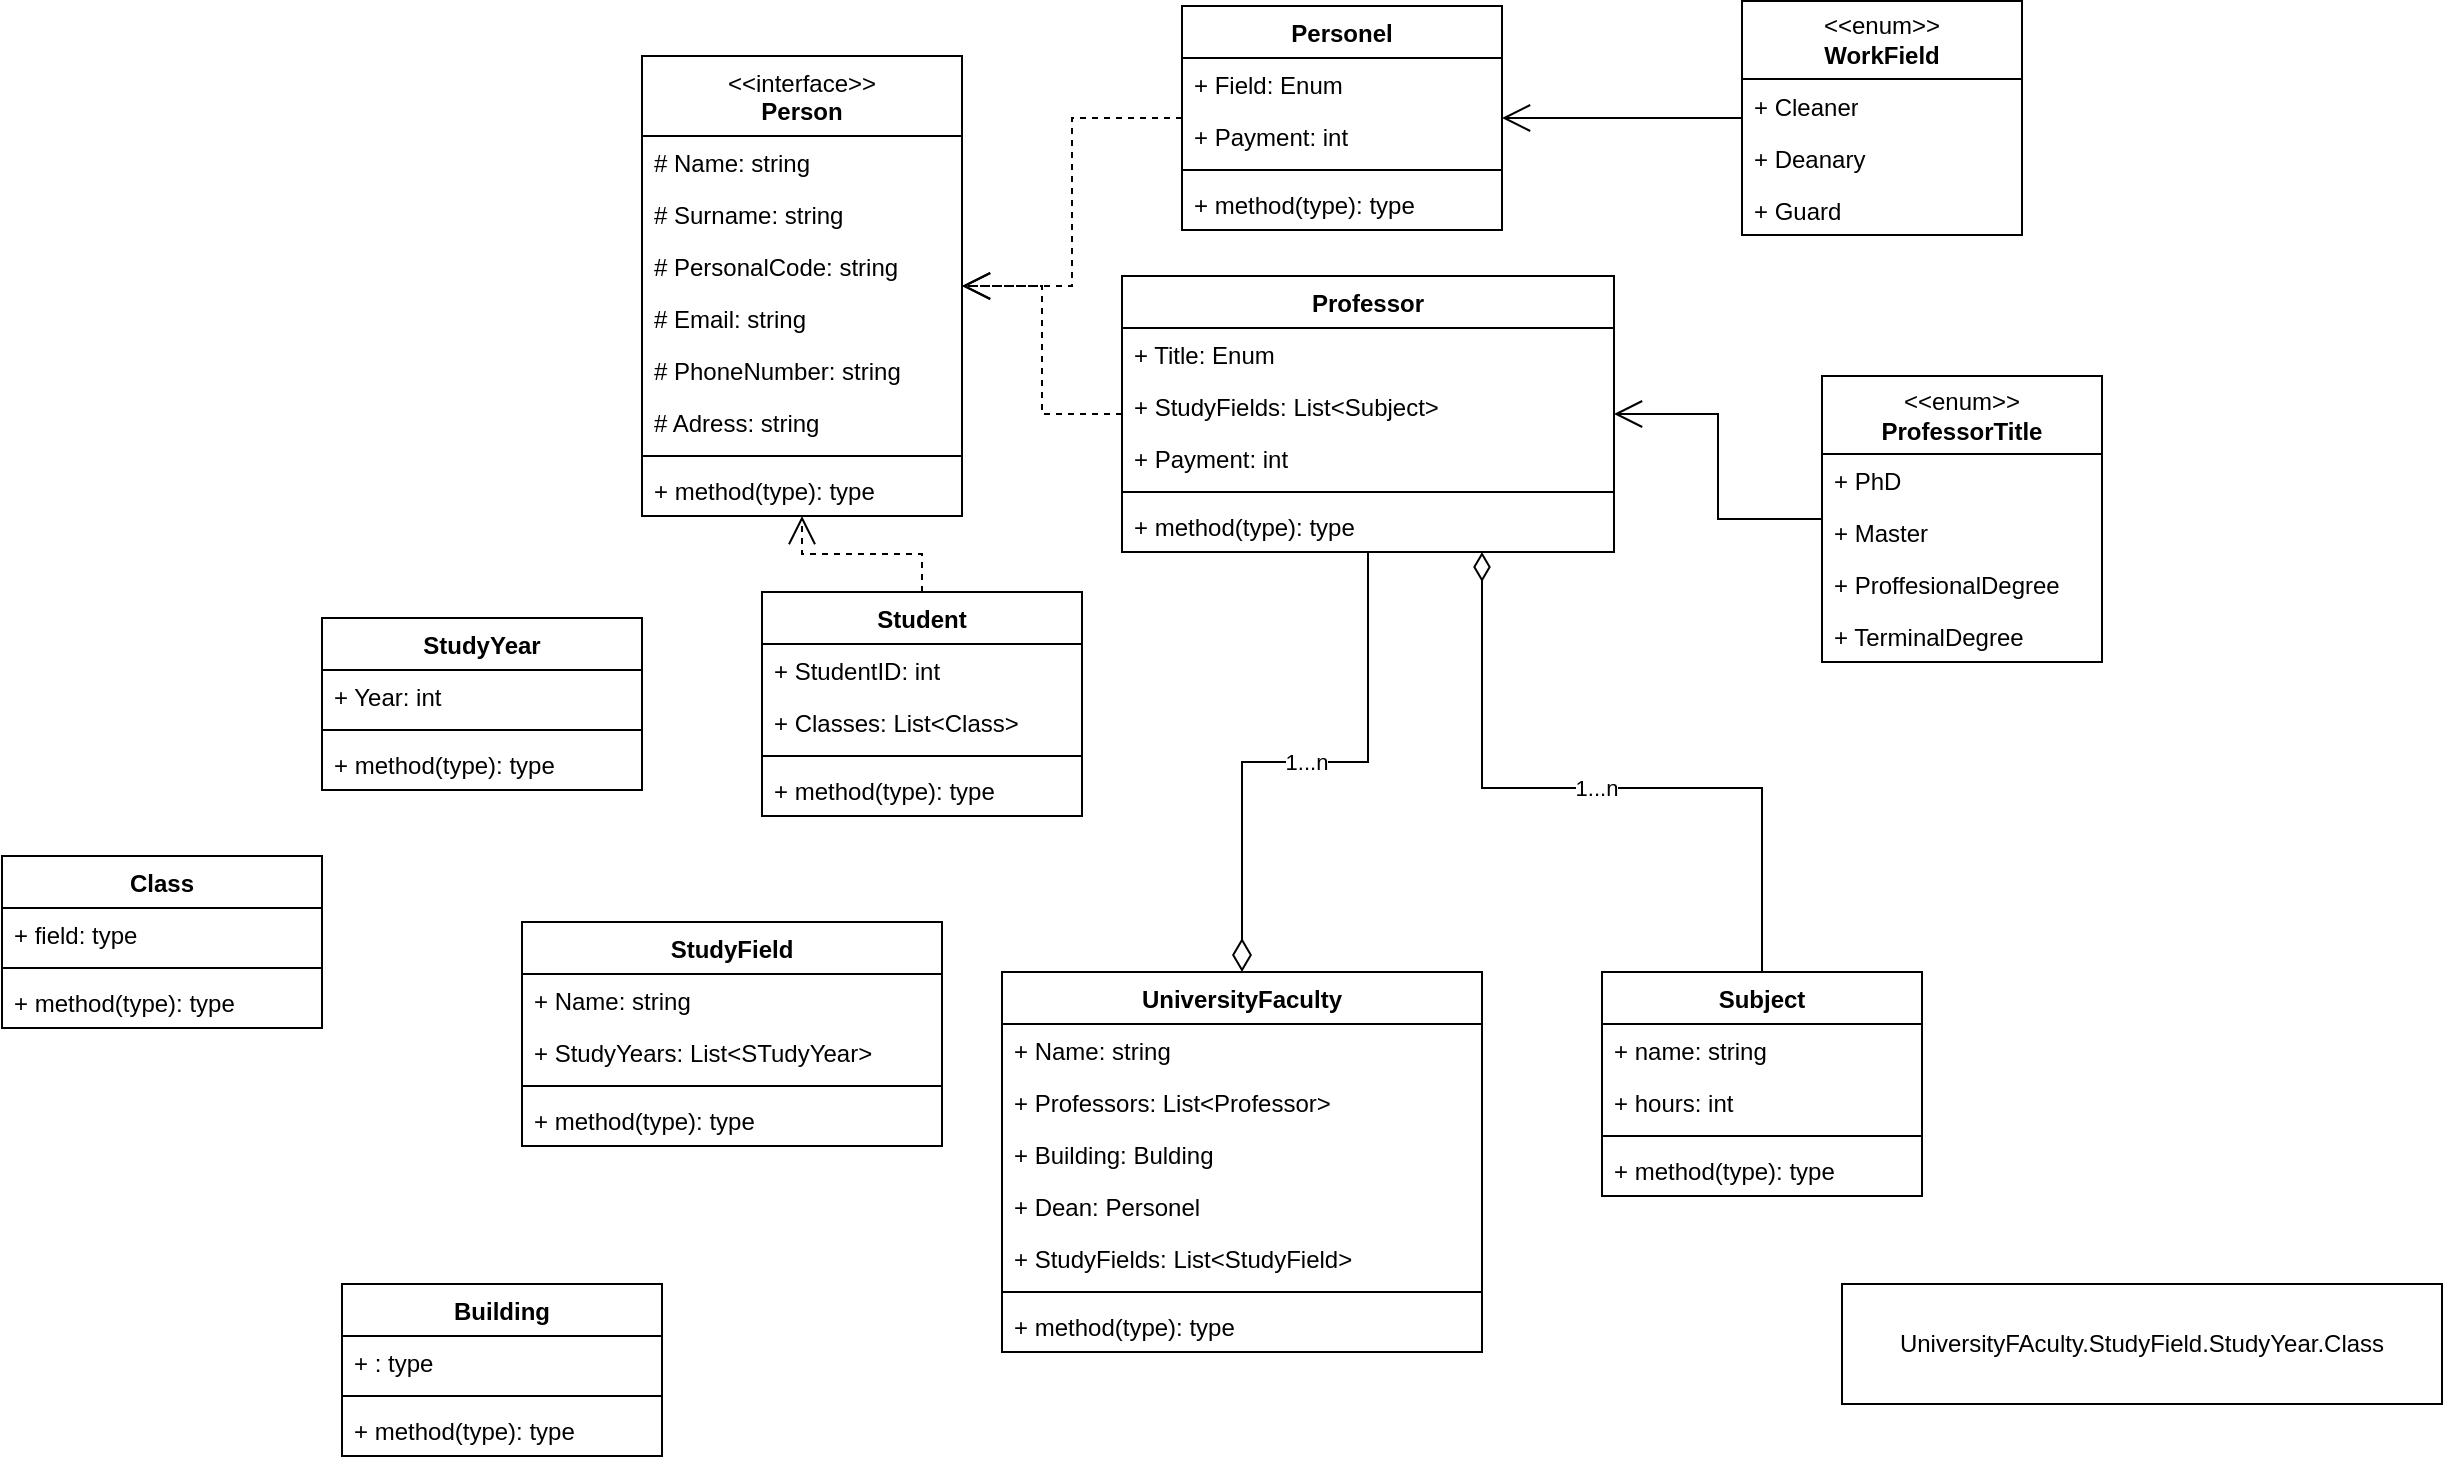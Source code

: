 <mxfile version="24.2.2" type="github">
  <diagram name="Strona-1" id="ZMuBya0hHFWjPArA7sXA">
    <mxGraphModel dx="1434" dy="784" grid="1" gridSize="10" guides="1" tooltips="1" connect="1" arrows="1" fold="1" page="1" pageScale="1" pageWidth="827" pageHeight="1169" math="0" shadow="0">
      <root>
        <mxCell id="0" />
        <mxCell id="1" parent="0" />
        <mxCell id="BxBO1usKI3OGjHKs2vSr-18" value="&lt;b&gt;Class&lt;/b&gt;" style="swimlane;fontStyle=1;align=center;verticalAlign=top;childLayout=stackLayout;horizontal=1;startSize=26;horizontalStack=0;resizeParent=1;resizeParentMax=0;resizeLast=0;collapsible=1;marginBottom=0;whiteSpace=wrap;html=1;" vertex="1" parent="1">
          <mxGeometry x="10" y="440" width="160" height="86" as="geometry" />
        </mxCell>
        <mxCell id="BxBO1usKI3OGjHKs2vSr-19" value="+ field: type" style="text;strokeColor=none;fillColor=none;align=left;verticalAlign=top;spacingLeft=4;spacingRight=4;overflow=hidden;rotatable=0;points=[[0,0.5],[1,0.5]];portConstraint=eastwest;whiteSpace=wrap;html=1;" vertex="1" parent="BxBO1usKI3OGjHKs2vSr-18">
          <mxGeometry y="26" width="160" height="26" as="geometry" />
        </mxCell>
        <mxCell id="BxBO1usKI3OGjHKs2vSr-20" value="" style="line;strokeWidth=1;fillColor=none;align=left;verticalAlign=middle;spacingTop=-1;spacingLeft=3;spacingRight=3;rotatable=0;labelPosition=right;points=[];portConstraint=eastwest;strokeColor=inherit;" vertex="1" parent="BxBO1usKI3OGjHKs2vSr-18">
          <mxGeometry y="52" width="160" height="8" as="geometry" />
        </mxCell>
        <mxCell id="BxBO1usKI3OGjHKs2vSr-21" value="+ method(type): type" style="text;strokeColor=none;fillColor=none;align=left;verticalAlign=top;spacingLeft=4;spacingRight=4;overflow=hidden;rotatable=0;points=[[0,0.5],[1,0.5]];portConstraint=eastwest;whiteSpace=wrap;html=1;" vertex="1" parent="BxBO1usKI3OGjHKs2vSr-18">
          <mxGeometry y="60" width="160" height="26" as="geometry" />
        </mxCell>
        <mxCell id="BxBO1usKI3OGjHKs2vSr-22" value="&lt;b&gt;Student&lt;/b&gt;" style="swimlane;fontStyle=1;align=center;verticalAlign=top;childLayout=stackLayout;horizontal=1;startSize=26;horizontalStack=0;resizeParent=1;resizeParentMax=0;resizeLast=0;collapsible=1;marginBottom=0;whiteSpace=wrap;html=1;" vertex="1" parent="1">
          <mxGeometry x="390" y="308" width="160" height="112" as="geometry" />
        </mxCell>
        <mxCell id="BxBO1usKI3OGjHKs2vSr-23" value="+ StudentID: int" style="text;strokeColor=none;fillColor=none;align=left;verticalAlign=top;spacingLeft=4;spacingRight=4;overflow=hidden;rotatable=0;points=[[0,0.5],[1,0.5]];portConstraint=eastwest;whiteSpace=wrap;html=1;" vertex="1" parent="BxBO1usKI3OGjHKs2vSr-22">
          <mxGeometry y="26" width="160" height="26" as="geometry" />
        </mxCell>
        <mxCell id="BxBO1usKI3OGjHKs2vSr-60" value="+ Classes: List&amp;lt;Class&amp;gt;" style="text;strokeColor=none;fillColor=none;align=left;verticalAlign=top;spacingLeft=4;spacingRight=4;overflow=hidden;rotatable=0;points=[[0,0.5],[1,0.5]];portConstraint=eastwest;whiteSpace=wrap;html=1;" vertex="1" parent="BxBO1usKI3OGjHKs2vSr-22">
          <mxGeometry y="52" width="160" height="26" as="geometry" />
        </mxCell>
        <mxCell id="BxBO1usKI3OGjHKs2vSr-24" value="" style="line;strokeWidth=1;fillColor=none;align=left;verticalAlign=middle;spacingTop=-1;spacingLeft=3;spacingRight=3;rotatable=0;labelPosition=right;points=[];portConstraint=eastwest;strokeColor=inherit;" vertex="1" parent="BxBO1usKI3OGjHKs2vSr-22">
          <mxGeometry y="78" width="160" height="8" as="geometry" />
        </mxCell>
        <mxCell id="BxBO1usKI3OGjHKs2vSr-25" value="+ method(type): type" style="text;strokeColor=none;fillColor=none;align=left;verticalAlign=top;spacingLeft=4;spacingRight=4;overflow=hidden;rotatable=0;points=[[0,0.5],[1,0.5]];portConstraint=eastwest;whiteSpace=wrap;html=1;" vertex="1" parent="BxBO1usKI3OGjHKs2vSr-22">
          <mxGeometry y="86" width="160" height="26" as="geometry" />
        </mxCell>
        <mxCell id="BxBO1usKI3OGjHKs2vSr-26" value="&lt;b&gt;Building&lt;/b&gt;&lt;br&gt;&lt;div&gt;&lt;b&gt;&lt;br&gt;&lt;/b&gt;&lt;/div&gt;" style="swimlane;fontStyle=1;align=center;verticalAlign=top;childLayout=stackLayout;horizontal=1;startSize=26;horizontalStack=0;resizeParent=1;resizeParentMax=0;resizeLast=0;collapsible=1;marginBottom=0;whiteSpace=wrap;html=1;" vertex="1" parent="1">
          <mxGeometry x="180" y="654" width="160" height="86" as="geometry" />
        </mxCell>
        <mxCell id="BxBO1usKI3OGjHKs2vSr-27" value="+ : type" style="text;strokeColor=none;fillColor=none;align=left;verticalAlign=top;spacingLeft=4;spacingRight=4;overflow=hidden;rotatable=0;points=[[0,0.5],[1,0.5]];portConstraint=eastwest;whiteSpace=wrap;html=1;" vertex="1" parent="BxBO1usKI3OGjHKs2vSr-26">
          <mxGeometry y="26" width="160" height="26" as="geometry" />
        </mxCell>
        <mxCell id="BxBO1usKI3OGjHKs2vSr-28" value="" style="line;strokeWidth=1;fillColor=none;align=left;verticalAlign=middle;spacingTop=-1;spacingLeft=3;spacingRight=3;rotatable=0;labelPosition=right;points=[];portConstraint=eastwest;strokeColor=inherit;" vertex="1" parent="BxBO1usKI3OGjHKs2vSr-26">
          <mxGeometry y="52" width="160" height="8" as="geometry" />
        </mxCell>
        <mxCell id="BxBO1usKI3OGjHKs2vSr-29" value="+ method(type): type" style="text;strokeColor=none;fillColor=none;align=left;verticalAlign=top;spacingLeft=4;spacingRight=4;overflow=hidden;rotatable=0;points=[[0,0.5],[1,0.5]];portConstraint=eastwest;whiteSpace=wrap;html=1;" vertex="1" parent="BxBO1usKI3OGjHKs2vSr-26">
          <mxGeometry y="60" width="160" height="26" as="geometry" />
        </mxCell>
        <mxCell id="BxBO1usKI3OGjHKs2vSr-30" value="&lt;b&gt;Professor&lt;/b&gt;&lt;br&gt;&lt;div&gt;&lt;b&gt;&lt;br&gt;&lt;/b&gt;&lt;/div&gt;" style="swimlane;fontStyle=1;align=center;verticalAlign=top;childLayout=stackLayout;horizontal=1;startSize=26;horizontalStack=0;resizeParent=1;resizeParentMax=0;resizeLast=0;collapsible=1;marginBottom=0;whiteSpace=wrap;html=1;" vertex="1" parent="1">
          <mxGeometry x="570" y="150" width="246" height="138" as="geometry" />
        </mxCell>
        <mxCell id="BxBO1usKI3OGjHKs2vSr-31" value="+ Title: Enum" style="text;strokeColor=none;fillColor=none;align=left;verticalAlign=top;spacingLeft=4;spacingRight=4;overflow=hidden;rotatable=0;points=[[0,0.5],[1,0.5]];portConstraint=eastwest;whiteSpace=wrap;html=1;" vertex="1" parent="BxBO1usKI3OGjHKs2vSr-30">
          <mxGeometry y="26" width="246" height="26" as="geometry" />
        </mxCell>
        <mxCell id="BxBO1usKI3OGjHKs2vSr-61" value="+ StudyFields: List&amp;lt;Subject&amp;gt;" style="text;strokeColor=none;fillColor=none;align=left;verticalAlign=top;spacingLeft=4;spacingRight=4;overflow=hidden;rotatable=0;points=[[0,0.5],[1,0.5]];portConstraint=eastwest;whiteSpace=wrap;html=1;" vertex="1" parent="BxBO1usKI3OGjHKs2vSr-30">
          <mxGeometry y="52" width="246" height="26" as="geometry" />
        </mxCell>
        <mxCell id="BxBO1usKI3OGjHKs2vSr-73" value="+ Payment: int" style="text;strokeColor=none;fillColor=none;align=left;verticalAlign=top;spacingLeft=4;spacingRight=4;overflow=hidden;rotatable=0;points=[[0,0.5],[1,0.5]];portConstraint=eastwest;whiteSpace=wrap;html=1;" vertex="1" parent="BxBO1usKI3OGjHKs2vSr-30">
          <mxGeometry y="78" width="246" height="26" as="geometry" />
        </mxCell>
        <mxCell id="BxBO1usKI3OGjHKs2vSr-32" value="" style="line;strokeWidth=1;fillColor=none;align=left;verticalAlign=middle;spacingTop=-1;spacingLeft=3;spacingRight=3;rotatable=0;labelPosition=right;points=[];portConstraint=eastwest;strokeColor=inherit;" vertex="1" parent="BxBO1usKI3OGjHKs2vSr-30">
          <mxGeometry y="104" width="246" height="8" as="geometry" />
        </mxCell>
        <mxCell id="BxBO1usKI3OGjHKs2vSr-33" value="+ method(type): type" style="text;strokeColor=none;fillColor=none;align=left;verticalAlign=top;spacingLeft=4;spacingRight=4;overflow=hidden;rotatable=0;points=[[0,0.5],[1,0.5]];portConstraint=eastwest;whiteSpace=wrap;html=1;" vertex="1" parent="BxBO1usKI3OGjHKs2vSr-30">
          <mxGeometry y="112" width="246" height="26" as="geometry" />
        </mxCell>
        <mxCell id="BxBO1usKI3OGjHKs2vSr-34" value="&lt;b&gt;Personel&lt;/b&gt;" style="swimlane;fontStyle=1;align=center;verticalAlign=top;childLayout=stackLayout;horizontal=1;startSize=26;horizontalStack=0;resizeParent=1;resizeParentMax=0;resizeLast=0;collapsible=1;marginBottom=0;whiteSpace=wrap;html=1;" vertex="1" parent="1">
          <mxGeometry x="600" y="15" width="160" height="112" as="geometry" />
        </mxCell>
        <mxCell id="BxBO1usKI3OGjHKs2vSr-35" value="+ Field: Enum" style="text;strokeColor=none;fillColor=none;align=left;verticalAlign=top;spacingLeft=4;spacingRight=4;overflow=hidden;rotatable=0;points=[[0,0.5],[1,0.5]];portConstraint=eastwest;whiteSpace=wrap;html=1;" vertex="1" parent="BxBO1usKI3OGjHKs2vSr-34">
          <mxGeometry y="26" width="160" height="26" as="geometry" />
        </mxCell>
        <mxCell id="BxBO1usKI3OGjHKs2vSr-74" value="+ Payment: int" style="text;strokeColor=none;fillColor=none;align=left;verticalAlign=top;spacingLeft=4;spacingRight=4;overflow=hidden;rotatable=0;points=[[0,0.5],[1,0.5]];portConstraint=eastwest;whiteSpace=wrap;html=1;" vertex="1" parent="BxBO1usKI3OGjHKs2vSr-34">
          <mxGeometry y="52" width="160" height="26" as="geometry" />
        </mxCell>
        <mxCell id="BxBO1usKI3OGjHKs2vSr-36" value="" style="line;strokeWidth=1;fillColor=none;align=left;verticalAlign=middle;spacingTop=-1;spacingLeft=3;spacingRight=3;rotatable=0;labelPosition=right;points=[];portConstraint=eastwest;strokeColor=inherit;" vertex="1" parent="BxBO1usKI3OGjHKs2vSr-34">
          <mxGeometry y="78" width="160" height="8" as="geometry" />
        </mxCell>
        <mxCell id="BxBO1usKI3OGjHKs2vSr-37" value="+ method(type): type" style="text;strokeColor=none;fillColor=none;align=left;verticalAlign=top;spacingLeft=4;spacingRight=4;overflow=hidden;rotatable=0;points=[[0,0.5],[1,0.5]];portConstraint=eastwest;whiteSpace=wrap;html=1;" vertex="1" parent="BxBO1usKI3OGjHKs2vSr-34">
          <mxGeometry y="86" width="160" height="26" as="geometry" />
        </mxCell>
        <mxCell id="BxBO1usKI3OGjHKs2vSr-40" value="&lt;b&gt;UniversityFaculty&lt;/b&gt;&lt;br&gt;&lt;div&gt;&lt;b&gt;&lt;br&gt;&lt;/b&gt;&lt;/div&gt;" style="swimlane;fontStyle=1;align=center;verticalAlign=top;childLayout=stackLayout;horizontal=1;startSize=26;horizontalStack=0;resizeParent=1;resizeParentMax=0;resizeLast=0;collapsible=1;marginBottom=0;whiteSpace=wrap;html=1;" vertex="1" parent="1">
          <mxGeometry x="510" y="498" width="240" height="190" as="geometry" />
        </mxCell>
        <mxCell id="BxBO1usKI3OGjHKs2vSr-95" value="+ Name: string" style="text;strokeColor=none;fillColor=none;align=left;verticalAlign=top;spacingLeft=4;spacingRight=4;overflow=hidden;rotatable=0;points=[[0,0.5],[1,0.5]];portConstraint=eastwest;whiteSpace=wrap;html=1;" vertex="1" parent="BxBO1usKI3OGjHKs2vSr-40">
          <mxGeometry y="26" width="240" height="26" as="geometry" />
        </mxCell>
        <mxCell id="BxBO1usKI3OGjHKs2vSr-96" value="+ Professors: List&amp;lt;Professor&amp;gt;" style="text;strokeColor=none;fillColor=none;align=left;verticalAlign=top;spacingLeft=4;spacingRight=4;overflow=hidden;rotatable=0;points=[[0,0.5],[1,0.5]];portConstraint=eastwest;whiteSpace=wrap;html=1;" vertex="1" parent="BxBO1usKI3OGjHKs2vSr-40">
          <mxGeometry y="52" width="240" height="26" as="geometry" />
        </mxCell>
        <mxCell id="BxBO1usKI3OGjHKs2vSr-41" value="+ Building: Bulding" style="text;strokeColor=none;fillColor=none;align=left;verticalAlign=top;spacingLeft=4;spacingRight=4;overflow=hidden;rotatable=0;points=[[0,0.5],[1,0.5]];portConstraint=eastwest;whiteSpace=wrap;html=1;" vertex="1" parent="BxBO1usKI3OGjHKs2vSr-40">
          <mxGeometry y="78" width="240" height="26" as="geometry" />
        </mxCell>
        <mxCell id="BxBO1usKI3OGjHKs2vSr-97" value="+ Dean: Personel" style="text;strokeColor=none;fillColor=none;align=left;verticalAlign=top;spacingLeft=4;spacingRight=4;overflow=hidden;rotatable=0;points=[[0,0.5],[1,0.5]];portConstraint=eastwest;whiteSpace=wrap;html=1;" vertex="1" parent="BxBO1usKI3OGjHKs2vSr-40">
          <mxGeometry y="104" width="240" height="26" as="geometry" />
        </mxCell>
        <mxCell id="BxBO1usKI3OGjHKs2vSr-98" value="+ StudyFields: List&amp;lt;StudyField&amp;gt;" style="text;strokeColor=none;fillColor=none;align=left;verticalAlign=top;spacingLeft=4;spacingRight=4;overflow=hidden;rotatable=0;points=[[0,0.5],[1,0.5]];portConstraint=eastwest;whiteSpace=wrap;html=1;" vertex="1" parent="BxBO1usKI3OGjHKs2vSr-40">
          <mxGeometry y="130" width="240" height="26" as="geometry" />
        </mxCell>
        <mxCell id="BxBO1usKI3OGjHKs2vSr-42" value="" style="line;strokeWidth=1;fillColor=none;align=left;verticalAlign=middle;spacingTop=-1;spacingLeft=3;spacingRight=3;rotatable=0;labelPosition=right;points=[];portConstraint=eastwest;strokeColor=inherit;" vertex="1" parent="BxBO1usKI3OGjHKs2vSr-40">
          <mxGeometry y="156" width="240" height="8" as="geometry" />
        </mxCell>
        <mxCell id="BxBO1usKI3OGjHKs2vSr-43" value="+ method(type): type" style="text;strokeColor=none;fillColor=none;align=left;verticalAlign=top;spacingLeft=4;spacingRight=4;overflow=hidden;rotatable=0;points=[[0,0.5],[1,0.5]];portConstraint=eastwest;whiteSpace=wrap;html=1;" vertex="1" parent="BxBO1usKI3OGjHKs2vSr-40">
          <mxGeometry y="164" width="240" height="26" as="geometry" />
        </mxCell>
        <mxCell id="BxBO1usKI3OGjHKs2vSr-44" value="&lt;b&gt;StudyField&lt;/b&gt;" style="swimlane;fontStyle=1;align=center;verticalAlign=top;childLayout=stackLayout;horizontal=1;startSize=26;horizontalStack=0;resizeParent=1;resizeParentMax=0;resizeLast=0;collapsible=1;marginBottom=0;whiteSpace=wrap;html=1;" vertex="1" parent="1">
          <mxGeometry x="270" y="473" width="210" height="112" as="geometry" />
        </mxCell>
        <mxCell id="BxBO1usKI3OGjHKs2vSr-45" value="+ Name: string" style="text;strokeColor=none;fillColor=none;align=left;verticalAlign=top;spacingLeft=4;spacingRight=4;overflow=hidden;rotatable=0;points=[[0,0.5],[1,0.5]];portConstraint=eastwest;whiteSpace=wrap;html=1;" vertex="1" parent="BxBO1usKI3OGjHKs2vSr-44">
          <mxGeometry y="26" width="210" height="26" as="geometry" />
        </mxCell>
        <mxCell id="BxBO1usKI3OGjHKs2vSr-105" value="+ StudyYears: List&amp;lt;STudyYear&amp;gt;" style="text;strokeColor=none;fillColor=none;align=left;verticalAlign=top;spacingLeft=4;spacingRight=4;overflow=hidden;rotatable=0;points=[[0,0.5],[1,0.5]];portConstraint=eastwest;whiteSpace=wrap;html=1;" vertex="1" parent="BxBO1usKI3OGjHKs2vSr-44">
          <mxGeometry y="52" width="210" height="26" as="geometry" />
        </mxCell>
        <mxCell id="BxBO1usKI3OGjHKs2vSr-46" value="" style="line;strokeWidth=1;fillColor=none;align=left;verticalAlign=middle;spacingTop=-1;spacingLeft=3;spacingRight=3;rotatable=0;labelPosition=right;points=[];portConstraint=eastwest;strokeColor=inherit;" vertex="1" parent="BxBO1usKI3OGjHKs2vSr-44">
          <mxGeometry y="78" width="210" height="8" as="geometry" />
        </mxCell>
        <mxCell id="BxBO1usKI3OGjHKs2vSr-47" value="+ method(type): type" style="text;strokeColor=none;fillColor=none;align=left;verticalAlign=top;spacingLeft=4;spacingRight=4;overflow=hidden;rotatable=0;points=[[0,0.5],[1,0.5]];portConstraint=eastwest;whiteSpace=wrap;html=1;" vertex="1" parent="BxBO1usKI3OGjHKs2vSr-44">
          <mxGeometry y="86" width="210" height="26" as="geometry" />
        </mxCell>
        <mxCell id="BxBO1usKI3OGjHKs2vSr-48" value="&lt;span style=&quot;font-weight: normal;&quot;&gt;&amp;lt;&amp;lt;interface&amp;gt;&amp;gt;&lt;br&gt;&lt;/span&gt;Person" style="swimlane;fontStyle=1;align=center;verticalAlign=top;childLayout=stackLayout;horizontal=1;startSize=40;horizontalStack=0;resizeParent=1;resizeParentMax=0;resizeLast=0;collapsible=1;marginBottom=0;whiteSpace=wrap;html=1;" vertex="1" parent="1">
          <mxGeometry x="330" y="40" width="160" height="230" as="geometry" />
        </mxCell>
        <mxCell id="BxBO1usKI3OGjHKs2vSr-49" value="# Name: string" style="text;strokeColor=none;fillColor=none;align=left;verticalAlign=top;spacingLeft=4;spacingRight=4;overflow=hidden;rotatable=0;points=[[0,0.5],[1,0.5]];portConstraint=eastwest;whiteSpace=wrap;html=1;" vertex="1" parent="BxBO1usKI3OGjHKs2vSr-48">
          <mxGeometry y="40" width="160" height="26" as="geometry" />
        </mxCell>
        <mxCell id="BxBO1usKI3OGjHKs2vSr-52" value="# Surname: string" style="text;strokeColor=none;fillColor=none;align=left;verticalAlign=top;spacingLeft=4;spacingRight=4;overflow=hidden;rotatable=0;points=[[0,0.5],[1,0.5]];portConstraint=eastwest;whiteSpace=wrap;html=1;" vertex="1" parent="BxBO1usKI3OGjHKs2vSr-48">
          <mxGeometry y="66" width="160" height="26" as="geometry" />
        </mxCell>
        <mxCell id="BxBO1usKI3OGjHKs2vSr-53" value="# PersonalCode: string" style="text;strokeColor=none;fillColor=none;align=left;verticalAlign=top;spacingLeft=4;spacingRight=4;overflow=hidden;rotatable=0;points=[[0,0.5],[1,0.5]];portConstraint=eastwest;whiteSpace=wrap;html=1;" vertex="1" parent="BxBO1usKI3OGjHKs2vSr-48">
          <mxGeometry y="92" width="160" height="26" as="geometry" />
        </mxCell>
        <mxCell id="BxBO1usKI3OGjHKs2vSr-56" value="# Email: string" style="text;strokeColor=none;fillColor=none;align=left;verticalAlign=top;spacingLeft=4;spacingRight=4;overflow=hidden;rotatable=0;points=[[0,0.5],[1,0.5]];portConstraint=eastwest;whiteSpace=wrap;html=1;" vertex="1" parent="BxBO1usKI3OGjHKs2vSr-48">
          <mxGeometry y="118" width="160" height="26" as="geometry" />
        </mxCell>
        <mxCell id="BxBO1usKI3OGjHKs2vSr-55" value="# PhoneNumber: string" style="text;strokeColor=none;fillColor=none;align=left;verticalAlign=top;spacingLeft=4;spacingRight=4;overflow=hidden;rotatable=0;points=[[0,0.5],[1,0.5]];portConstraint=eastwest;whiteSpace=wrap;html=1;" vertex="1" parent="BxBO1usKI3OGjHKs2vSr-48">
          <mxGeometry y="144" width="160" height="26" as="geometry" />
        </mxCell>
        <mxCell id="BxBO1usKI3OGjHKs2vSr-54" value="# Adress: string" style="text;strokeColor=none;fillColor=none;align=left;verticalAlign=top;spacingLeft=4;spacingRight=4;overflow=hidden;rotatable=0;points=[[0,0.5],[1,0.5]];portConstraint=eastwest;whiteSpace=wrap;html=1;" vertex="1" parent="BxBO1usKI3OGjHKs2vSr-48">
          <mxGeometry y="170" width="160" height="26" as="geometry" />
        </mxCell>
        <mxCell id="BxBO1usKI3OGjHKs2vSr-50" value="" style="line;strokeWidth=1;fillColor=none;align=left;verticalAlign=middle;spacingTop=-1;spacingLeft=3;spacingRight=3;rotatable=0;labelPosition=right;points=[];portConstraint=eastwest;strokeColor=inherit;" vertex="1" parent="BxBO1usKI3OGjHKs2vSr-48">
          <mxGeometry y="196" width="160" height="8" as="geometry" />
        </mxCell>
        <mxCell id="BxBO1usKI3OGjHKs2vSr-51" value="+ method(type): type" style="text;strokeColor=none;fillColor=none;align=left;verticalAlign=top;spacingLeft=4;spacingRight=4;overflow=hidden;rotatable=0;points=[[0,0.5],[1,0.5]];portConstraint=eastwest;whiteSpace=wrap;html=1;" vertex="1" parent="BxBO1usKI3OGjHKs2vSr-48">
          <mxGeometry y="204" width="160" height="26" as="geometry" />
        </mxCell>
        <mxCell id="BxBO1usKI3OGjHKs2vSr-62" value="&amp;lt;&amp;lt;enum&amp;gt;&amp;gt;&lt;br&gt;&lt;b&gt;ProfessorTitle&lt;/b&gt;" style="swimlane;fontStyle=0;childLayout=stackLayout;horizontal=1;startSize=39;fillColor=none;horizontalStack=0;resizeParent=1;resizeParentMax=0;resizeLast=0;collapsible=1;marginBottom=0;whiteSpace=wrap;html=1;" vertex="1" parent="1">
          <mxGeometry x="920" y="200" width="140" height="143" as="geometry" />
        </mxCell>
        <mxCell id="BxBO1usKI3OGjHKs2vSr-63" value="+ PhD" style="text;strokeColor=none;fillColor=none;align=left;verticalAlign=top;spacingLeft=4;spacingRight=4;overflow=hidden;rotatable=0;points=[[0,0.5],[1,0.5]];portConstraint=eastwest;whiteSpace=wrap;html=1;" vertex="1" parent="BxBO1usKI3OGjHKs2vSr-62">
          <mxGeometry y="39" width="140" height="26" as="geometry" />
        </mxCell>
        <mxCell id="BxBO1usKI3OGjHKs2vSr-64" value="+ Master" style="text;strokeColor=none;fillColor=none;align=left;verticalAlign=top;spacingLeft=4;spacingRight=4;overflow=hidden;rotatable=0;points=[[0,0.5],[1,0.5]];portConstraint=eastwest;whiteSpace=wrap;html=1;" vertex="1" parent="BxBO1usKI3OGjHKs2vSr-62">
          <mxGeometry y="65" width="140" height="26" as="geometry" />
        </mxCell>
        <mxCell id="BxBO1usKI3OGjHKs2vSr-65" value="+ ProffesionalDegree" style="text;strokeColor=none;fillColor=none;align=left;verticalAlign=top;spacingLeft=4;spacingRight=4;overflow=hidden;rotatable=0;points=[[0,0.5],[1,0.5]];portConstraint=eastwest;whiteSpace=wrap;html=1;" vertex="1" parent="BxBO1usKI3OGjHKs2vSr-62">
          <mxGeometry y="91" width="140" height="26" as="geometry" />
        </mxCell>
        <mxCell id="BxBO1usKI3OGjHKs2vSr-66" value="+ TerminalDegree" style="text;strokeColor=none;fillColor=none;align=left;verticalAlign=top;spacingLeft=4;spacingRight=4;overflow=hidden;rotatable=0;points=[[0,0.5],[1,0.5]];portConstraint=eastwest;whiteSpace=wrap;html=1;" vertex="1" parent="BxBO1usKI3OGjHKs2vSr-62">
          <mxGeometry y="117" width="140" height="26" as="geometry" />
        </mxCell>
        <mxCell id="BxBO1usKI3OGjHKs2vSr-67" value="&lt;div&gt;&lt;b&gt;Subject&lt;/b&gt;&lt;/div&gt;" style="swimlane;fontStyle=1;align=center;verticalAlign=top;childLayout=stackLayout;horizontal=1;startSize=26;horizontalStack=0;resizeParent=1;resizeParentMax=0;resizeLast=0;collapsible=1;marginBottom=0;whiteSpace=wrap;html=1;" vertex="1" parent="1">
          <mxGeometry x="810" y="498" width="160" height="112" as="geometry" />
        </mxCell>
        <mxCell id="BxBO1usKI3OGjHKs2vSr-68" value="+ name: string" style="text;strokeColor=none;fillColor=none;align=left;verticalAlign=top;spacingLeft=4;spacingRight=4;overflow=hidden;rotatable=0;points=[[0,0.5],[1,0.5]];portConstraint=eastwest;whiteSpace=wrap;html=1;" vertex="1" parent="BxBO1usKI3OGjHKs2vSr-67">
          <mxGeometry y="26" width="160" height="26" as="geometry" />
        </mxCell>
        <mxCell id="BxBO1usKI3OGjHKs2vSr-71" value="+ hours: int" style="text;strokeColor=none;fillColor=none;align=left;verticalAlign=top;spacingLeft=4;spacingRight=4;overflow=hidden;rotatable=0;points=[[0,0.5],[1,0.5]];portConstraint=eastwest;whiteSpace=wrap;html=1;" vertex="1" parent="BxBO1usKI3OGjHKs2vSr-67">
          <mxGeometry y="52" width="160" height="26" as="geometry" />
        </mxCell>
        <mxCell id="BxBO1usKI3OGjHKs2vSr-69" value="" style="line;strokeWidth=1;fillColor=none;align=left;verticalAlign=middle;spacingTop=-1;spacingLeft=3;spacingRight=3;rotatable=0;labelPosition=right;points=[];portConstraint=eastwest;strokeColor=inherit;" vertex="1" parent="BxBO1usKI3OGjHKs2vSr-67">
          <mxGeometry y="78" width="160" height="8" as="geometry" />
        </mxCell>
        <mxCell id="BxBO1usKI3OGjHKs2vSr-70" value="+ method(type): type" style="text;strokeColor=none;fillColor=none;align=left;verticalAlign=top;spacingLeft=4;spacingRight=4;overflow=hidden;rotatable=0;points=[[0,0.5],[1,0.5]];portConstraint=eastwest;whiteSpace=wrap;html=1;" vertex="1" parent="BxBO1usKI3OGjHKs2vSr-67">
          <mxGeometry y="86" width="160" height="26" as="geometry" />
        </mxCell>
        <mxCell id="BxBO1usKI3OGjHKs2vSr-75" value="&amp;lt;&amp;lt;enum&amp;gt;&amp;gt;&lt;br&gt;&lt;b&gt;WorkField&lt;/b&gt;" style="swimlane;fontStyle=0;childLayout=stackLayout;horizontal=1;startSize=39;fillColor=none;horizontalStack=0;resizeParent=1;resizeParentMax=0;resizeLast=0;collapsible=1;marginBottom=0;whiteSpace=wrap;html=1;" vertex="1" parent="1">
          <mxGeometry x="880" y="12.5" width="140" height="117" as="geometry" />
        </mxCell>
        <mxCell id="BxBO1usKI3OGjHKs2vSr-76" value="+ Cleaner" style="text;strokeColor=none;fillColor=none;align=left;verticalAlign=top;spacingLeft=4;spacingRight=4;overflow=hidden;rotatable=0;points=[[0,0.5],[1,0.5]];portConstraint=eastwest;whiteSpace=wrap;html=1;" vertex="1" parent="BxBO1usKI3OGjHKs2vSr-75">
          <mxGeometry y="39" width="140" height="26" as="geometry" />
        </mxCell>
        <mxCell id="BxBO1usKI3OGjHKs2vSr-77" value="+ Deanary" style="text;strokeColor=none;fillColor=none;align=left;verticalAlign=top;spacingLeft=4;spacingRight=4;overflow=hidden;rotatable=0;points=[[0,0.5],[1,0.5]];portConstraint=eastwest;whiteSpace=wrap;html=1;" vertex="1" parent="BxBO1usKI3OGjHKs2vSr-75">
          <mxGeometry y="65" width="140" height="26" as="geometry" />
        </mxCell>
        <mxCell id="BxBO1usKI3OGjHKs2vSr-78" value="+ Guard" style="text;strokeColor=none;fillColor=none;align=left;verticalAlign=top;spacingLeft=4;spacingRight=4;overflow=hidden;rotatable=0;points=[[0,0.5],[1,0.5]];portConstraint=eastwest;whiteSpace=wrap;html=1;" vertex="1" parent="BxBO1usKI3OGjHKs2vSr-75">
          <mxGeometry y="91" width="140" height="26" as="geometry" />
        </mxCell>
        <mxCell id="BxBO1usKI3OGjHKs2vSr-80" value="" style="endArrow=open;endFill=1;endSize=12;html=1;rounded=0;edgeStyle=orthogonalEdgeStyle;dashed=1;" edge="1" parent="1" source="BxBO1usKI3OGjHKs2vSr-22" target="BxBO1usKI3OGjHKs2vSr-48">
          <mxGeometry width="160" relative="1" as="geometry">
            <mxPoint x="130" y="420" as="sourcePoint" />
            <mxPoint x="290" y="420" as="targetPoint" />
          </mxGeometry>
        </mxCell>
        <mxCell id="BxBO1usKI3OGjHKs2vSr-81" value="" style="endArrow=open;endFill=1;endSize=12;html=1;rounded=0;edgeStyle=orthogonalEdgeStyle;dashed=1;" edge="1" parent="1" source="BxBO1usKI3OGjHKs2vSr-30" target="BxBO1usKI3OGjHKs2vSr-48">
          <mxGeometry width="160" relative="1" as="geometry">
            <mxPoint x="389" y="322" as="sourcePoint" />
            <mxPoint x="150" y="240" as="targetPoint" />
          </mxGeometry>
        </mxCell>
        <mxCell id="BxBO1usKI3OGjHKs2vSr-83" value="" style="endArrow=open;endFill=1;endSize=12;html=1;rounded=0;edgeStyle=orthogonalEdgeStyle;dashed=1;" edge="1" parent="1" source="BxBO1usKI3OGjHKs2vSr-34" target="BxBO1usKI3OGjHKs2vSr-48">
          <mxGeometry width="160" relative="1" as="geometry">
            <mxPoint x="380" y="107" as="sourcePoint" />
            <mxPoint x="250" y="40" as="targetPoint" />
          </mxGeometry>
        </mxCell>
        <mxCell id="BxBO1usKI3OGjHKs2vSr-84" value="" style="endArrow=open;endFill=1;endSize=12;html=1;rounded=0;edgeStyle=orthogonalEdgeStyle;" edge="1" parent="1" source="BxBO1usKI3OGjHKs2vSr-75" target="BxBO1usKI3OGjHKs2vSr-34">
          <mxGeometry width="160" relative="1" as="geometry">
            <mxPoint x="704" y="61" as="sourcePoint" />
            <mxPoint x="560" y="140" as="targetPoint" />
          </mxGeometry>
        </mxCell>
        <mxCell id="BxBO1usKI3OGjHKs2vSr-85" value="" style="endArrow=open;endFill=1;endSize=12;html=1;rounded=0;edgeStyle=orthogonalEdgeStyle;" edge="1" parent="1" source="BxBO1usKI3OGjHKs2vSr-62" target="BxBO1usKI3OGjHKs2vSr-30">
          <mxGeometry width="160" relative="1" as="geometry">
            <mxPoint x="646" y="343" as="sourcePoint" />
            <mxPoint x="490" y="300" as="targetPoint" />
          </mxGeometry>
        </mxCell>
        <mxCell id="BxBO1usKI3OGjHKs2vSr-91" value="1...n" style="endArrow=diamondThin;html=1;endSize=12;startArrow=none;startSize=14;startFill=0;edgeStyle=orthogonalEdgeStyle;rounded=0;endFill=0;" edge="1" parent="1" source="BxBO1usKI3OGjHKs2vSr-67" target="BxBO1usKI3OGjHKs2vSr-30">
          <mxGeometry relative="1" as="geometry">
            <mxPoint x="760" y="420" as="sourcePoint" />
            <mxPoint x="920" y="420" as="targetPoint" />
            <Array as="points">
              <mxPoint x="890" y="406" />
              <mxPoint x="750" y="406" />
            </Array>
          </mxGeometry>
        </mxCell>
        <mxCell id="BxBO1usKI3OGjHKs2vSr-94" value="1...n" style="endArrow=none;html=1;endSize=12;startArrow=diamondThin;startSize=14;startFill=0;edgeStyle=orthogonalEdgeStyle;rounded=0;endFill=0;" edge="1" parent="1" source="BxBO1usKI3OGjHKs2vSr-40" target="BxBO1usKI3OGjHKs2vSr-30">
          <mxGeometry relative="1" as="geometry">
            <mxPoint x="800" y="646" as="sourcePoint" />
            <mxPoint x="660" y="462" as="targetPoint" />
            <Array as="points" />
          </mxGeometry>
        </mxCell>
        <mxCell id="BxBO1usKI3OGjHKs2vSr-100" value="&lt;b&gt;StudyYear&lt;/b&gt;" style="swimlane;fontStyle=1;align=center;verticalAlign=top;childLayout=stackLayout;horizontal=1;startSize=26;horizontalStack=0;resizeParent=1;resizeParentMax=0;resizeLast=0;collapsible=1;marginBottom=0;whiteSpace=wrap;html=1;" vertex="1" parent="1">
          <mxGeometry x="170" y="321" width="160" height="86" as="geometry" />
        </mxCell>
        <mxCell id="BxBO1usKI3OGjHKs2vSr-102" value="+ Year: int" style="text;strokeColor=none;fillColor=none;align=left;verticalAlign=top;spacingLeft=4;spacingRight=4;overflow=hidden;rotatable=0;points=[[0,0.5],[1,0.5]];portConstraint=eastwest;whiteSpace=wrap;html=1;" vertex="1" parent="BxBO1usKI3OGjHKs2vSr-100">
          <mxGeometry y="26" width="160" height="26" as="geometry" />
        </mxCell>
        <mxCell id="BxBO1usKI3OGjHKs2vSr-103" value="" style="line;strokeWidth=1;fillColor=none;align=left;verticalAlign=middle;spacingTop=-1;spacingLeft=3;spacingRight=3;rotatable=0;labelPosition=right;points=[];portConstraint=eastwest;strokeColor=inherit;" vertex="1" parent="BxBO1usKI3OGjHKs2vSr-100">
          <mxGeometry y="52" width="160" height="8" as="geometry" />
        </mxCell>
        <mxCell id="BxBO1usKI3OGjHKs2vSr-104" value="+ method(type): type" style="text;strokeColor=none;fillColor=none;align=left;verticalAlign=top;spacingLeft=4;spacingRight=4;overflow=hidden;rotatable=0;points=[[0,0.5],[1,0.5]];portConstraint=eastwest;whiteSpace=wrap;html=1;" vertex="1" parent="BxBO1usKI3OGjHKs2vSr-100">
          <mxGeometry y="60" width="160" height="26" as="geometry" />
        </mxCell>
        <mxCell id="BxBO1usKI3OGjHKs2vSr-106" value="UniversityFAculty.StudyField.StudyYear.Class" style="rounded=0;whiteSpace=wrap;html=1;" vertex="1" parent="1">
          <mxGeometry x="930" y="654" width="300" height="60" as="geometry" />
        </mxCell>
      </root>
    </mxGraphModel>
  </diagram>
</mxfile>
